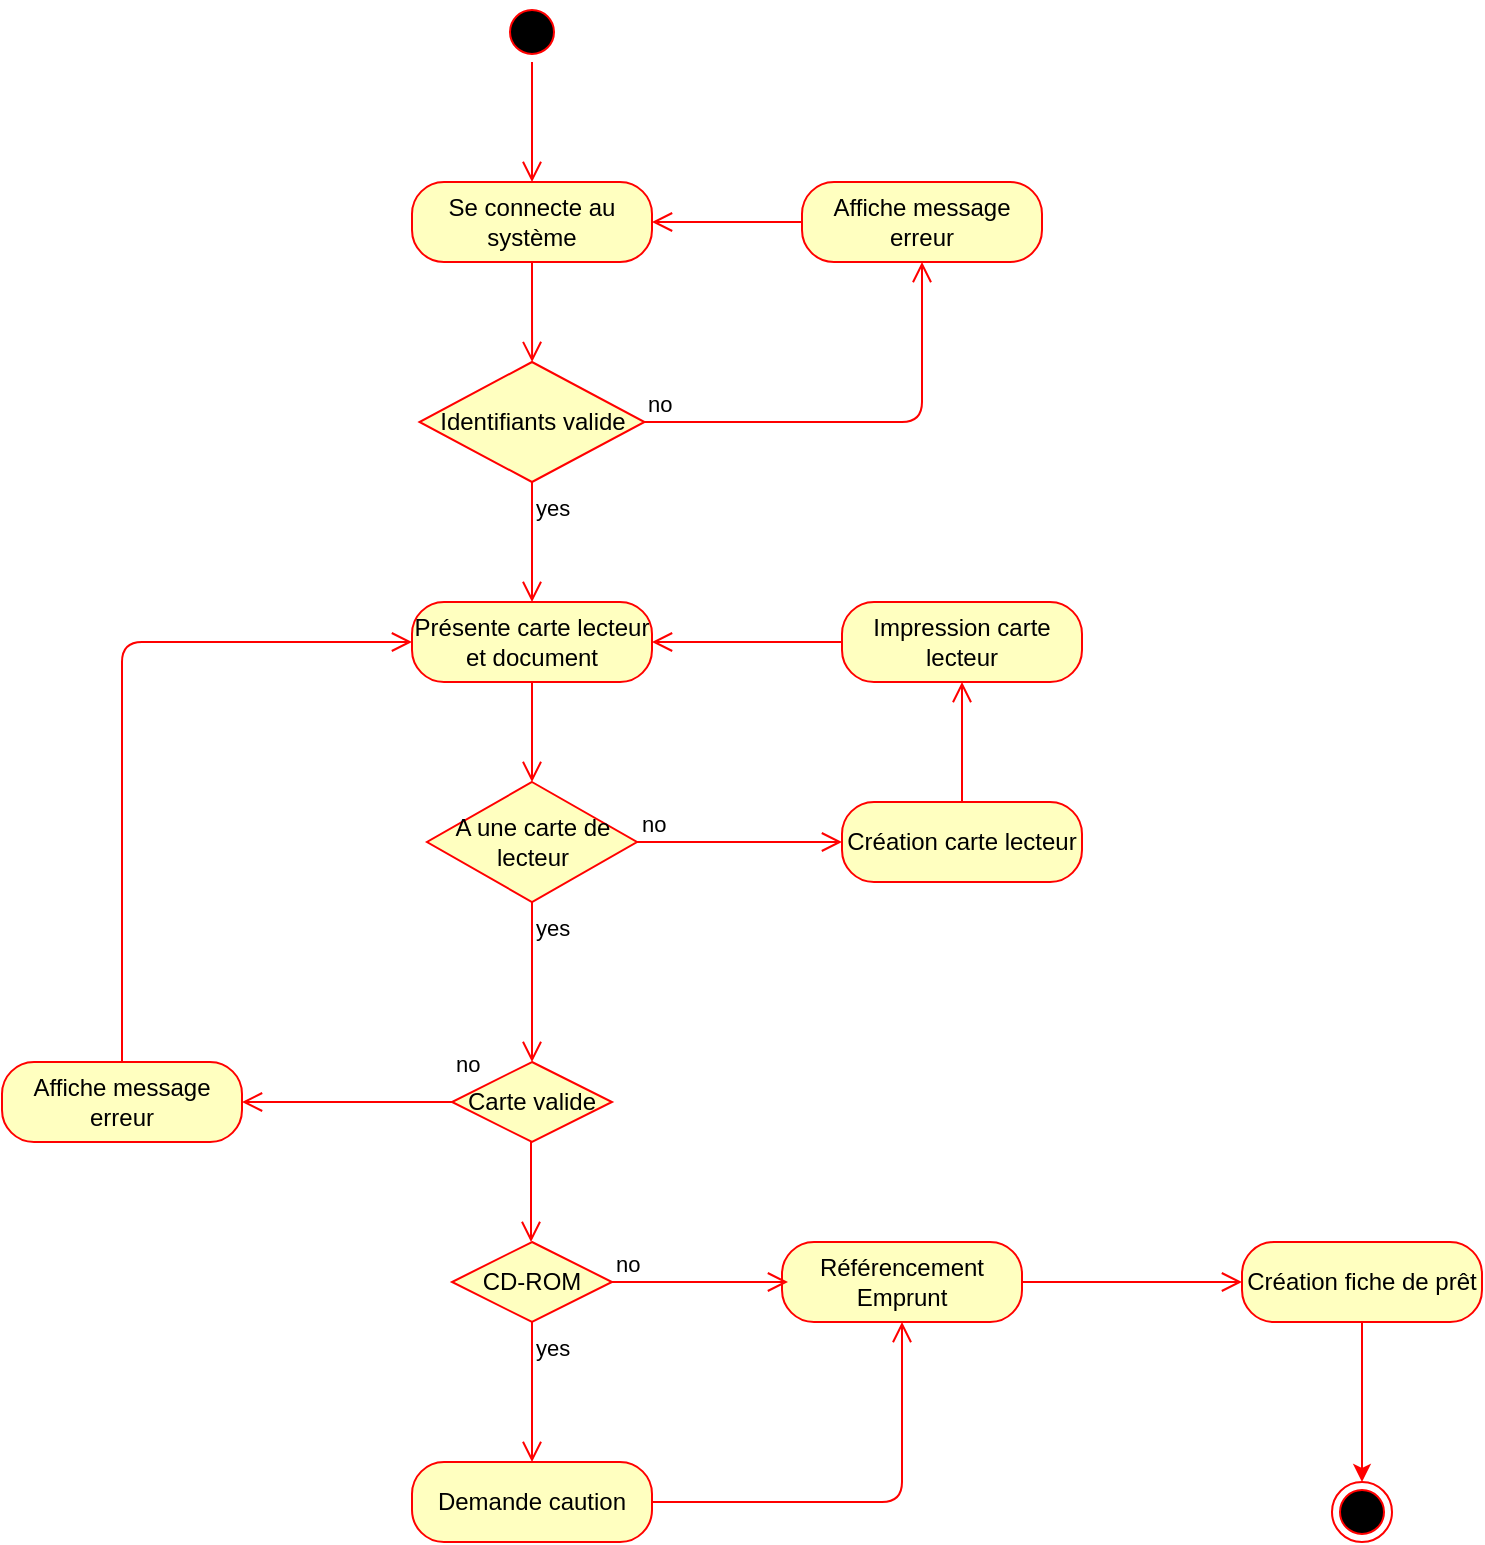 <mxfile version="14.4.2" type="device"><diagram id="eWtB_JQ4mzyV2CRRM0PJ" name="Page-1"><mxGraphModel dx="920" dy="474" grid="1" gridSize="10" guides="1" tooltips="1" connect="1" arrows="1" fold="1" page="1" pageScale="1" pageWidth="1169" pageHeight="1654" math="0" shadow="0"><root><mxCell id="0"/><mxCell id="1" parent="0"/><mxCell id="bCy0upDE4fuuKfKkGNoO-1" value="" style="ellipse;html=1;shape=startState;fillColor=#000000;strokeColor=#ff0000;" parent="1" vertex="1"><mxGeometry x="610" y="240" width="30" height="30" as="geometry"/></mxCell><mxCell id="bCy0upDE4fuuKfKkGNoO-2" value="" style="edgeStyle=orthogonalEdgeStyle;html=1;verticalAlign=bottom;endArrow=open;endSize=8;strokeColor=#ff0000;" parent="1" source="bCy0upDE4fuuKfKkGNoO-1" edge="1"><mxGeometry relative="1" as="geometry"><mxPoint x="625" y="330" as="targetPoint"/></mxGeometry></mxCell><mxCell id="bCy0upDE4fuuKfKkGNoO-3" value="Se connecte au système" style="rounded=1;whiteSpace=wrap;html=1;arcSize=40;fontColor=#000000;fillColor=#ffffc0;strokeColor=#ff0000;" parent="1" vertex="1"><mxGeometry x="565" y="330" width="120" height="40" as="geometry"/></mxCell><mxCell id="bCy0upDE4fuuKfKkGNoO-4" value="" style="edgeStyle=orthogonalEdgeStyle;html=1;verticalAlign=bottom;endArrow=open;endSize=8;strokeColor=#ff0000;" parent="1" source="bCy0upDE4fuuKfKkGNoO-3" target="bCy0upDE4fuuKfKkGNoO-5" edge="1"><mxGeometry relative="1" as="geometry"><mxPoint x="625" y="430" as="targetPoint"/></mxGeometry></mxCell><mxCell id="bCy0upDE4fuuKfKkGNoO-5" value="Identifiants valide" style="rhombus;whiteSpace=wrap;html=1;fillColor=#ffffc0;strokeColor=#ff0000;" parent="1" vertex="1"><mxGeometry x="568.75" y="420" width="112.5" height="60" as="geometry"/></mxCell><mxCell id="bCy0upDE4fuuKfKkGNoO-6" value="no" style="edgeStyle=orthogonalEdgeStyle;html=1;align=left;verticalAlign=bottom;endArrow=open;endSize=8;strokeColor=#ff0000;" parent="1" source="bCy0upDE4fuuKfKkGNoO-5" target="bCy0upDE4fuuKfKkGNoO-13" edge="1"><mxGeometry x="-1" relative="1" as="geometry"><mxPoint x="790" y="450" as="targetPoint"/><Array as="points"><mxPoint x="820" y="450"/></Array></mxGeometry></mxCell><mxCell id="bCy0upDE4fuuKfKkGNoO-7" value="yes" style="edgeStyle=orthogonalEdgeStyle;html=1;align=left;verticalAlign=top;endArrow=open;endSize=8;strokeColor=#ff0000;" parent="1" source="bCy0upDE4fuuKfKkGNoO-5" edge="1"><mxGeometry x="-1" relative="1" as="geometry"><mxPoint x="625" y="540" as="targetPoint"/><Array as="points"><mxPoint x="625" y="540"/></Array></mxGeometry></mxCell><mxCell id="bCy0upDE4fuuKfKkGNoO-8" value="Présente carte lecteur et document" style="rounded=1;whiteSpace=wrap;html=1;arcSize=40;fontColor=#000000;fillColor=#ffffc0;strokeColor=#ff0000;" parent="1" vertex="1"><mxGeometry x="565" y="540" width="120" height="40" as="geometry"/></mxCell><mxCell id="bCy0upDE4fuuKfKkGNoO-9" value="" style="edgeStyle=orthogonalEdgeStyle;html=1;verticalAlign=bottom;endArrow=open;endSize=8;strokeColor=#ff0000;entryX=0.5;entryY=0;entryDx=0;entryDy=0;" parent="1" source="bCy0upDE4fuuKfKkGNoO-8" target="bCy0upDE4fuuKfKkGNoO-10" edge="1"><mxGeometry relative="1" as="geometry"><mxPoint x="625" y="640" as="targetPoint"/></mxGeometry></mxCell><mxCell id="bCy0upDE4fuuKfKkGNoO-10" value="A une carte de lecteur" style="rhombus;whiteSpace=wrap;html=1;fillColor=#ffffc0;strokeColor=#ff0000;" parent="1" vertex="1"><mxGeometry x="572.5" y="630" width="105" height="60" as="geometry"/></mxCell><mxCell id="bCy0upDE4fuuKfKkGNoO-11" value="no" style="edgeStyle=orthogonalEdgeStyle;html=1;align=left;verticalAlign=bottom;endArrow=open;endSize=8;strokeColor=#ff0000;" parent="1" source="bCy0upDE4fuuKfKkGNoO-10" edge="1"><mxGeometry x="-1" relative="1" as="geometry"><mxPoint x="780" y="660" as="targetPoint"/></mxGeometry></mxCell><mxCell id="bCy0upDE4fuuKfKkGNoO-12" value="yes" style="edgeStyle=orthogonalEdgeStyle;html=1;align=left;verticalAlign=top;endArrow=open;endSize=8;strokeColor=#ff0000;entryX=0.5;entryY=0;entryDx=0;entryDy=0;" parent="1" source="bCy0upDE4fuuKfKkGNoO-10" target="bCy0upDE4fuuKfKkGNoO-19" edge="1"><mxGeometry x="-1" relative="1" as="geometry"><mxPoint x="625" y="750" as="targetPoint"/></mxGeometry></mxCell><mxCell id="bCy0upDE4fuuKfKkGNoO-13" value="Affiche message erreur" style="rounded=1;whiteSpace=wrap;html=1;arcSize=40;fontColor=#000000;fillColor=#ffffc0;strokeColor=#ff0000;" parent="1" vertex="1"><mxGeometry x="760" y="330" width="120" height="40" as="geometry"/></mxCell><mxCell id="bCy0upDE4fuuKfKkGNoO-14" value="" style="edgeStyle=orthogonalEdgeStyle;html=1;verticalAlign=bottom;endArrow=open;endSize=8;strokeColor=#ff0000;entryX=1;entryY=0.5;entryDx=0;entryDy=0;" parent="1" source="bCy0upDE4fuuKfKkGNoO-13" target="bCy0upDE4fuuKfKkGNoO-3" edge="1"><mxGeometry relative="1" as="geometry"><mxPoint x="840" y="470" as="targetPoint"/></mxGeometry></mxCell><mxCell id="bCy0upDE4fuuKfKkGNoO-15" value="Création carte lecteur" style="rounded=1;whiteSpace=wrap;html=1;arcSize=40;fontColor=#000000;fillColor=#ffffc0;strokeColor=#ff0000;" parent="1" vertex="1"><mxGeometry x="780" y="640" width="120" height="40" as="geometry"/></mxCell><mxCell id="bCy0upDE4fuuKfKkGNoO-16" value="Impression carte lecteur" style="rounded=1;whiteSpace=wrap;html=1;arcSize=40;fontColor=#000000;fillColor=#ffffc0;strokeColor=#ff0000;" parent="1" vertex="1"><mxGeometry x="780" y="540" width="120" height="40" as="geometry"/></mxCell><mxCell id="bCy0upDE4fuuKfKkGNoO-17" value="" style="edgeStyle=orthogonalEdgeStyle;html=1;align=left;verticalAlign=bottom;endArrow=open;endSize=8;strokeColor=#ff0000;" parent="1" source="bCy0upDE4fuuKfKkGNoO-15" target="bCy0upDE4fuuKfKkGNoO-16" edge="1"><mxGeometry x="-1" relative="1" as="geometry"><mxPoint x="882.5" y="610" as="targetPoint"/><mxPoint x="780" y="610" as="sourcePoint"/></mxGeometry></mxCell><mxCell id="bCy0upDE4fuuKfKkGNoO-18" value="" style="edgeStyle=orthogonalEdgeStyle;html=1;align=left;verticalAlign=bottom;endArrow=open;endSize=8;strokeColor=#ff0000;entryX=1;entryY=0.5;entryDx=0;entryDy=0;exitX=0;exitY=0.5;exitDx=0;exitDy=0;" parent="1" source="bCy0upDE4fuuKfKkGNoO-16" target="bCy0upDE4fuuKfKkGNoO-8" edge="1"><mxGeometry x="-1" y="-57" relative="1" as="geometry"><mxPoint x="790" y="670" as="targetPoint"/><mxPoint x="687.5" y="670" as="sourcePoint"/><mxPoint x="40" y="17" as="offset"/></mxGeometry></mxCell><mxCell id="bCy0upDE4fuuKfKkGNoO-19" value="Carte valide" style="rhombus;whiteSpace=wrap;html=1;fillColor=#ffffc0;strokeColor=#ff0000;" parent="1" vertex="1"><mxGeometry x="585" y="770" width="80" height="40" as="geometry"/></mxCell><mxCell id="bCy0upDE4fuuKfKkGNoO-21" value="no" style="edgeStyle=orthogonalEdgeStyle;html=1;align=left;verticalAlign=bottom;endArrow=open;endSize=8;strokeColor=#ff0000;exitX=0;exitY=0.5;exitDx=0;exitDy=0;entryX=1;entryY=0.5;entryDx=0;entryDy=0;" parent="1" source="bCy0upDE4fuuKfKkGNoO-19" target="bCy0upDE4fuuKfKkGNoO-22" edge="1"><mxGeometry x="-1" y="-10" relative="1" as="geometry"><mxPoint x="500" y="780" as="targetPoint"/><mxPoint x="665" y="790" as="sourcePoint"/><mxPoint as="offset"/></mxGeometry></mxCell><mxCell id="bCy0upDE4fuuKfKkGNoO-22" value="Affiche message erreur" style="rounded=1;whiteSpace=wrap;html=1;arcSize=40;fontColor=#000000;fillColor=#ffffc0;strokeColor=#ff0000;" parent="1" vertex="1"><mxGeometry x="360" y="770" width="120" height="40" as="geometry"/></mxCell><mxCell id="bCy0upDE4fuuKfKkGNoO-23" value="" style="edgeStyle=orthogonalEdgeStyle;html=1;align=left;verticalAlign=bottom;endArrow=open;endSize=8;strokeColor=#ff0000;exitX=0.5;exitY=0;exitDx=0;exitDy=0;entryX=0;entryY=0.5;entryDx=0;entryDy=0;" parent="1" source="bCy0upDE4fuuKfKkGNoO-22" target="bCy0upDE4fuuKfKkGNoO-8" edge="1"><mxGeometry x="-1" relative="1" as="geometry"><mxPoint x="459" y="610" as="targetPoint"/><mxPoint x="320.25" y="690" as="sourcePoint"/><Array as="points"><mxPoint x="420" y="560"/></Array></mxGeometry></mxCell><mxCell id="bCy0upDE4fuuKfKkGNoO-24" value="Référencement Emprunt" style="rounded=1;whiteSpace=wrap;html=1;arcSize=40;fontColor=#000000;fillColor=#ffffc0;strokeColor=#ff0000;" parent="1" vertex="1"><mxGeometry x="750" y="860" width="120" height="40" as="geometry"/></mxCell><mxCell id="bCy0upDE4fuuKfKkGNoO-25" value="" style="edgeStyle=orthogonalEdgeStyle;html=1;verticalAlign=bottom;endArrow=open;endSize=8;strokeColor=#ff0000;entryX=0;entryY=0.5;entryDx=0;entryDy=0;" parent="1" source="bCy0upDE4fuuKfKkGNoO-24" target="bCy0upDE4fuuKfKkGNoO-26" edge="1"><mxGeometry relative="1" as="geometry"><mxPoint x="894" y="950" as="targetPoint"/><Array as="points"><mxPoint x="910" y="880"/><mxPoint x="910" y="880"/></Array></mxGeometry></mxCell><mxCell id="jlip3WCK-4sDciGR_1Wk-3" value="" style="edgeStyle=orthogonalEdgeStyle;rounded=0;orthogonalLoop=1;jettySize=auto;html=1;strokeColor=#FF0000;entryX=0.5;entryY=0;entryDx=0;entryDy=0;" edge="1" parent="1" source="bCy0upDE4fuuKfKkGNoO-26" target="bCy0upDE4fuuKfKkGNoO-28"><mxGeometry relative="1" as="geometry"><mxPoint x="1040" y="980" as="targetPoint"/></mxGeometry></mxCell><mxCell id="bCy0upDE4fuuKfKkGNoO-26" value="Création fiche de prêt" style="rounded=1;whiteSpace=wrap;html=1;arcSize=40;fontColor=#000000;fillColor=#ffffc0;strokeColor=#ff0000;" parent="1" vertex="1"><mxGeometry x="980" y="860" width="120" height="40" as="geometry"/></mxCell><mxCell id="bCy0upDE4fuuKfKkGNoO-32" value="CD-ROM" style="rhombus;whiteSpace=wrap;html=1;fillColor=#ffffc0;strokeColor=#ff0000;" parent="1" vertex="1"><mxGeometry x="585" y="860" width="80" height="40" as="geometry"/></mxCell><mxCell id="bCy0upDE4fuuKfKkGNoO-33" value="no" style="edgeStyle=orthogonalEdgeStyle;html=1;align=left;verticalAlign=bottom;endArrow=open;endSize=8;strokeColor=#ff0000;" parent="1" source="bCy0upDE4fuuKfKkGNoO-32" edge="1"><mxGeometry x="-1" relative="1" as="geometry"><mxPoint x="753" y="880" as="targetPoint"/></mxGeometry></mxCell><mxCell id="bCy0upDE4fuuKfKkGNoO-34" value="yes" style="edgeStyle=orthogonalEdgeStyle;html=1;align=left;verticalAlign=top;endArrow=open;endSize=8;strokeColor=#ff0000;" parent="1" source="bCy0upDE4fuuKfKkGNoO-32" edge="1"><mxGeometry x="-1" relative="1" as="geometry"><mxPoint x="625" y="970" as="targetPoint"/><Array as="points"><mxPoint x="625" y="960"/></Array></mxGeometry></mxCell><mxCell id="bCy0upDE4fuuKfKkGNoO-36" value="" style="edgeStyle=orthogonalEdgeStyle;html=1;verticalAlign=bottom;endArrow=open;endSize=8;strokeColor=#ff0000;" parent="1" edge="1"><mxGeometry relative="1" as="geometry"><mxPoint x="624.5" y="860" as="targetPoint"/><mxPoint x="624.5" y="810" as="sourcePoint"/><Array as="points"><mxPoint x="624.5" y="850"/><mxPoint x="624.5" y="850"/></Array></mxGeometry></mxCell><mxCell id="bCy0upDE4fuuKfKkGNoO-28" value="" style="ellipse;html=1;shape=endState;fillColor=#000000;strokeColor=#ff0000;" parent="1" vertex="1"><mxGeometry x="1025" y="980" width="30" height="30" as="geometry"/></mxCell><mxCell id="bCy0upDE4fuuKfKkGNoO-40" value="Demande caution" style="rounded=1;whiteSpace=wrap;html=1;arcSize=40;fontColor=#000000;fillColor=#ffffc0;strokeColor=#ff0000;" parent="1" vertex="1"><mxGeometry x="565" y="970" width="120" height="40" as="geometry"/></mxCell><mxCell id="bCy0upDE4fuuKfKkGNoO-41" value="" style="edgeStyle=orthogonalEdgeStyle;html=1;verticalAlign=bottom;endArrow=open;endSize=8;strokeColor=#ff0000;entryX=0.5;entryY=1;entryDx=0;entryDy=0;" parent="1" source="bCy0upDE4fuuKfKkGNoO-40" target="bCy0upDE4fuuKfKkGNoO-24" edge="1"><mxGeometry relative="1" as="geometry"><mxPoint x="625" y="1070" as="targetPoint"/></mxGeometry></mxCell></root></mxGraphModel></diagram></mxfile>